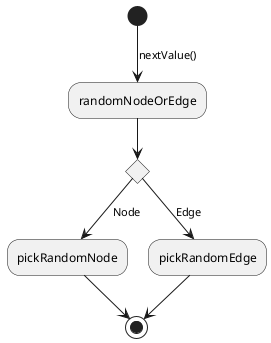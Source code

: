 @startuml
(*)  --> [nextValue()] "randomNodeOrEdge"
if ""
--> [Node] "pickRandomNode"
else
--> [Edge] "pickRandomEdge"

-->(*)
"pickRandomNode" --> (*)
@enduml